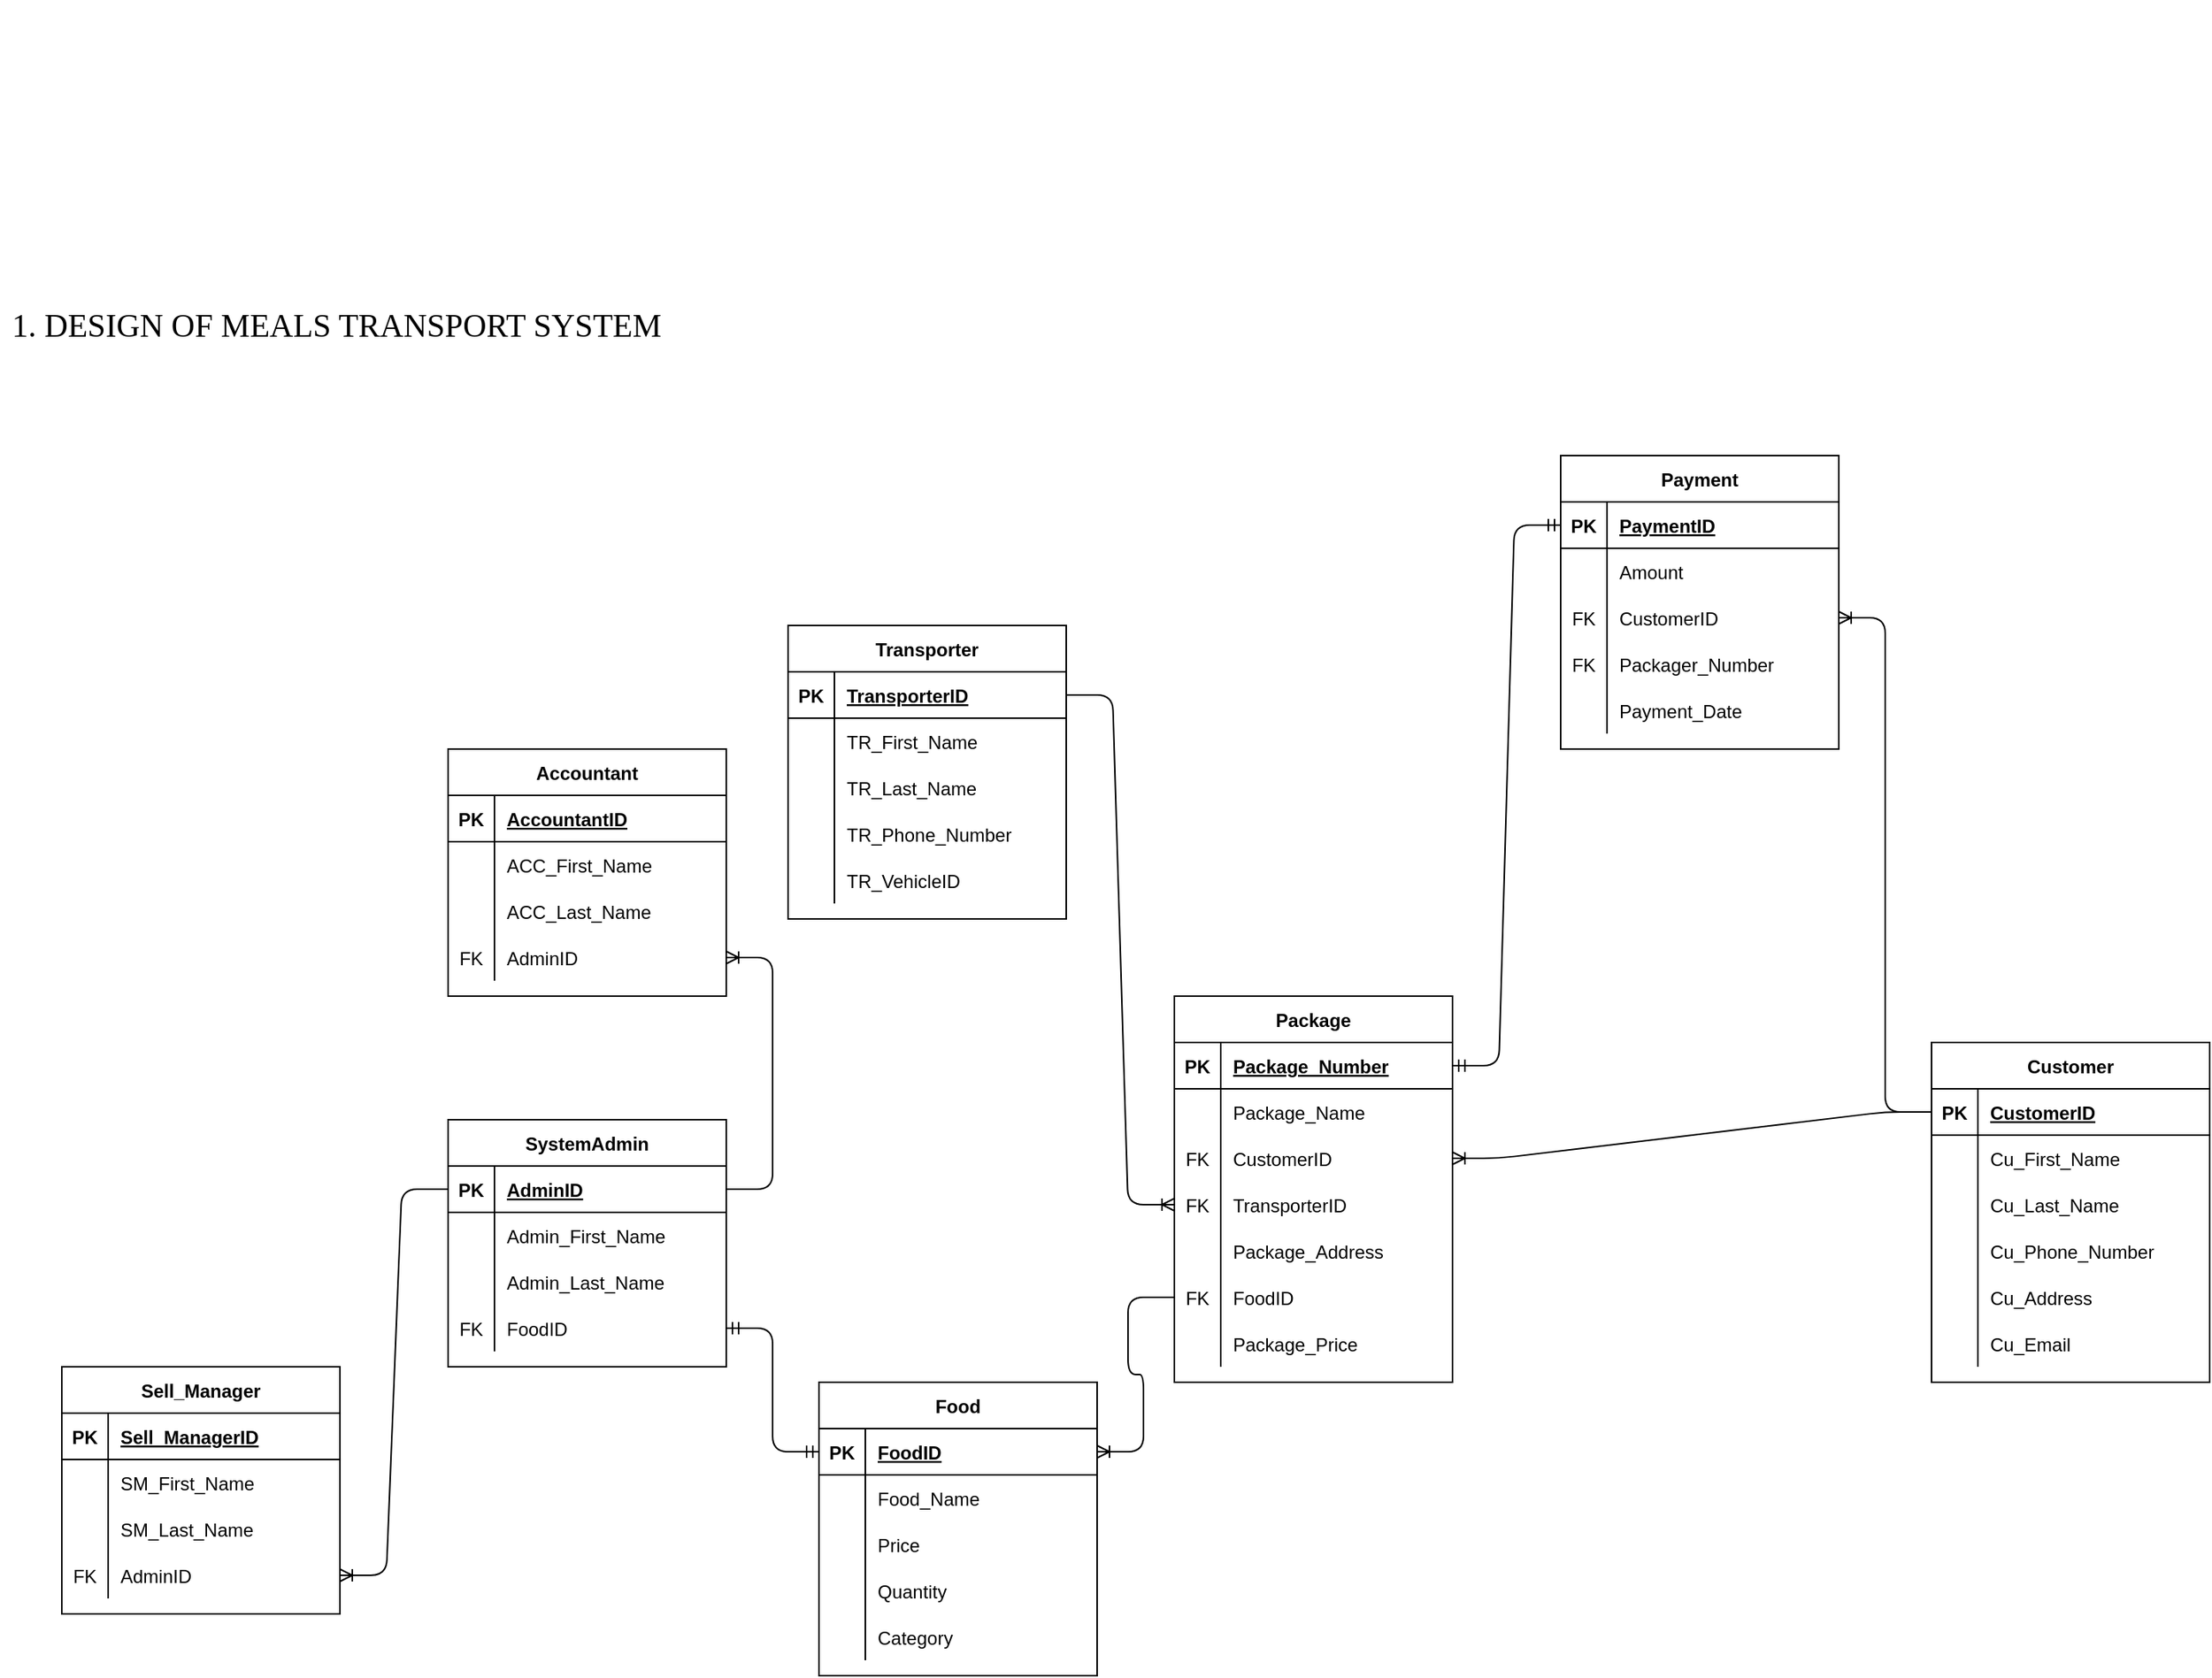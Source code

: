 <mxfile version="14.8.1" type="github">
  <diagram id="MF8VPbq0WAllrCahpKvv" name="Page-1">
    <mxGraphModel dx="4217" dy="3588" grid="1" gridSize="10" guides="1" tooltips="1" connect="1" arrows="1" fold="1" page="1" pageScale="1" pageWidth="827" pageHeight="1169" math="0" shadow="0">
      <root>
        <mxCell id="0" />
        <mxCell id="1" parent="0" />
        <mxCell id="62YoPMJY-bNOZlIKxdS--1" value="Customer" style="shape=table;startSize=30;container=1;collapsible=1;childLayout=tableLayout;fixedRows=1;rowLines=0;fontStyle=1;align=center;resizeLast=1;" parent="1" vertex="1">
          <mxGeometry x="-230" y="-600" width="180" height="220" as="geometry" />
        </mxCell>
        <mxCell id="62YoPMJY-bNOZlIKxdS--2" value="" style="shape=partialRectangle;collapsible=0;dropTarget=0;pointerEvents=0;fillColor=none;top=0;left=0;bottom=1;right=0;points=[[0,0.5],[1,0.5]];portConstraint=eastwest;" parent="62YoPMJY-bNOZlIKxdS--1" vertex="1">
          <mxGeometry y="30" width="180" height="30" as="geometry" />
        </mxCell>
        <mxCell id="62YoPMJY-bNOZlIKxdS--3" value="PK" style="shape=partialRectangle;connectable=0;fillColor=none;top=0;left=0;bottom=0;right=0;fontStyle=1;overflow=hidden;" parent="62YoPMJY-bNOZlIKxdS--2" vertex="1">
          <mxGeometry width="30" height="30" as="geometry" />
        </mxCell>
        <mxCell id="62YoPMJY-bNOZlIKxdS--4" value="CustomerID" style="shape=partialRectangle;connectable=0;fillColor=none;top=0;left=0;bottom=0;right=0;align=left;spacingLeft=6;fontStyle=5;overflow=hidden;" parent="62YoPMJY-bNOZlIKxdS--2" vertex="1">
          <mxGeometry x="30" width="150" height="30" as="geometry" />
        </mxCell>
        <mxCell id="62YoPMJY-bNOZlIKxdS--5" value="" style="shape=partialRectangle;collapsible=0;dropTarget=0;pointerEvents=0;fillColor=none;top=0;left=0;bottom=0;right=0;points=[[0,0.5],[1,0.5]];portConstraint=eastwest;" parent="62YoPMJY-bNOZlIKxdS--1" vertex="1">
          <mxGeometry y="60" width="180" height="30" as="geometry" />
        </mxCell>
        <mxCell id="62YoPMJY-bNOZlIKxdS--6" value="" style="shape=partialRectangle;connectable=0;fillColor=none;top=0;left=0;bottom=0;right=0;editable=1;overflow=hidden;" parent="62YoPMJY-bNOZlIKxdS--5" vertex="1">
          <mxGeometry width="30" height="30" as="geometry" />
        </mxCell>
        <mxCell id="62YoPMJY-bNOZlIKxdS--7" value="Cu_First_Name" style="shape=partialRectangle;connectable=0;fillColor=none;top=0;left=0;bottom=0;right=0;align=left;spacingLeft=6;overflow=hidden;" parent="62YoPMJY-bNOZlIKxdS--5" vertex="1">
          <mxGeometry x="30" width="150" height="30" as="geometry" />
        </mxCell>
        <mxCell id="62YoPMJY-bNOZlIKxdS--8" value="" style="shape=partialRectangle;collapsible=0;dropTarget=0;pointerEvents=0;fillColor=none;top=0;left=0;bottom=0;right=0;points=[[0,0.5],[1,0.5]];portConstraint=eastwest;" parent="62YoPMJY-bNOZlIKxdS--1" vertex="1">
          <mxGeometry y="90" width="180" height="30" as="geometry" />
        </mxCell>
        <mxCell id="62YoPMJY-bNOZlIKxdS--9" value="" style="shape=partialRectangle;connectable=0;fillColor=none;top=0;left=0;bottom=0;right=0;editable=1;overflow=hidden;" parent="62YoPMJY-bNOZlIKxdS--8" vertex="1">
          <mxGeometry width="30" height="30" as="geometry" />
        </mxCell>
        <mxCell id="62YoPMJY-bNOZlIKxdS--10" value="Cu_Last_Name" style="shape=partialRectangle;connectable=0;fillColor=none;top=0;left=0;bottom=0;right=0;align=left;spacingLeft=6;overflow=hidden;" parent="62YoPMJY-bNOZlIKxdS--8" vertex="1">
          <mxGeometry x="30" width="150" height="30" as="geometry" />
        </mxCell>
        <mxCell id="62YoPMJY-bNOZlIKxdS--11" value="" style="shape=partialRectangle;collapsible=0;dropTarget=0;pointerEvents=0;fillColor=none;top=0;left=0;bottom=0;right=0;points=[[0,0.5],[1,0.5]];portConstraint=eastwest;" parent="62YoPMJY-bNOZlIKxdS--1" vertex="1">
          <mxGeometry y="120" width="180" height="30" as="geometry" />
        </mxCell>
        <mxCell id="62YoPMJY-bNOZlIKxdS--12" value="" style="shape=partialRectangle;connectable=0;fillColor=none;top=0;left=0;bottom=0;right=0;editable=1;overflow=hidden;" parent="62YoPMJY-bNOZlIKxdS--11" vertex="1">
          <mxGeometry width="30" height="30" as="geometry" />
        </mxCell>
        <mxCell id="62YoPMJY-bNOZlIKxdS--13" value="Cu_Phone_Number" style="shape=partialRectangle;connectable=0;fillColor=none;top=0;left=0;bottom=0;right=0;align=left;spacingLeft=6;overflow=hidden;" parent="62YoPMJY-bNOZlIKxdS--11" vertex="1">
          <mxGeometry x="30" width="150" height="30" as="geometry" />
        </mxCell>
        <mxCell id="62YoPMJY-bNOZlIKxdS--15" value="" style="shape=partialRectangle;collapsible=0;dropTarget=0;pointerEvents=0;fillColor=none;top=0;left=0;bottom=0;right=0;points=[[0,0.5],[1,0.5]];portConstraint=eastwest;" parent="62YoPMJY-bNOZlIKxdS--1" vertex="1">
          <mxGeometry y="150" width="180" height="30" as="geometry" />
        </mxCell>
        <mxCell id="62YoPMJY-bNOZlIKxdS--16" value="" style="shape=partialRectangle;connectable=0;fillColor=none;top=0;left=0;bottom=0;right=0;editable=1;overflow=hidden;" parent="62YoPMJY-bNOZlIKxdS--15" vertex="1">
          <mxGeometry width="30" height="30" as="geometry" />
        </mxCell>
        <mxCell id="62YoPMJY-bNOZlIKxdS--17" value="Cu_Address" style="shape=partialRectangle;connectable=0;fillColor=none;top=0;left=0;bottom=0;right=0;align=left;spacingLeft=6;overflow=hidden;" parent="62YoPMJY-bNOZlIKxdS--15" vertex="1">
          <mxGeometry x="30" width="150" height="30" as="geometry" />
        </mxCell>
        <mxCell id="62YoPMJY-bNOZlIKxdS--140" value="" style="shape=partialRectangle;collapsible=0;dropTarget=0;pointerEvents=0;fillColor=none;top=0;left=0;bottom=0;right=0;points=[[0,0.5],[1,0.5]];portConstraint=eastwest;" parent="62YoPMJY-bNOZlIKxdS--1" vertex="1">
          <mxGeometry y="180" width="180" height="30" as="geometry" />
        </mxCell>
        <mxCell id="62YoPMJY-bNOZlIKxdS--141" value="" style="shape=partialRectangle;connectable=0;fillColor=none;top=0;left=0;bottom=0;right=0;editable=1;overflow=hidden;" parent="62YoPMJY-bNOZlIKxdS--140" vertex="1">
          <mxGeometry width="30" height="30" as="geometry" />
        </mxCell>
        <mxCell id="62YoPMJY-bNOZlIKxdS--142" value="Cu_Email" style="shape=partialRectangle;connectable=0;fillColor=none;top=0;left=0;bottom=0;right=0;align=left;spacingLeft=6;overflow=hidden;" parent="62YoPMJY-bNOZlIKxdS--140" vertex="1">
          <mxGeometry x="30" width="150" height="30" as="geometry" />
        </mxCell>
        <mxCell id="62YoPMJY-bNOZlIKxdS--18" value="Sell_Manager" style="shape=table;startSize=30;container=1;collapsible=1;childLayout=tableLayout;fixedRows=1;rowLines=0;fontStyle=1;align=center;resizeLast=1;" parent="1" vertex="1">
          <mxGeometry x="-1440" y="-390" width="180" height="160" as="geometry" />
        </mxCell>
        <mxCell id="62YoPMJY-bNOZlIKxdS--19" value="" style="shape=partialRectangle;collapsible=0;dropTarget=0;pointerEvents=0;fillColor=none;top=0;left=0;bottom=1;right=0;points=[[0,0.5],[1,0.5]];portConstraint=eastwest;" parent="62YoPMJY-bNOZlIKxdS--18" vertex="1">
          <mxGeometry y="30" width="180" height="30" as="geometry" />
        </mxCell>
        <mxCell id="62YoPMJY-bNOZlIKxdS--20" value="PK" style="shape=partialRectangle;connectable=0;fillColor=none;top=0;left=0;bottom=0;right=0;fontStyle=1;overflow=hidden;" parent="62YoPMJY-bNOZlIKxdS--19" vertex="1">
          <mxGeometry width="30" height="30" as="geometry" />
        </mxCell>
        <mxCell id="62YoPMJY-bNOZlIKxdS--21" value="Sell_ManagerID" style="shape=partialRectangle;connectable=0;fillColor=none;top=0;left=0;bottom=0;right=0;align=left;spacingLeft=6;fontStyle=5;overflow=hidden;" parent="62YoPMJY-bNOZlIKxdS--19" vertex="1">
          <mxGeometry x="30" width="150" height="30" as="geometry" />
        </mxCell>
        <mxCell id="62YoPMJY-bNOZlIKxdS--22" value="" style="shape=partialRectangle;collapsible=0;dropTarget=0;pointerEvents=0;fillColor=none;top=0;left=0;bottom=0;right=0;points=[[0,0.5],[1,0.5]];portConstraint=eastwest;" parent="62YoPMJY-bNOZlIKxdS--18" vertex="1">
          <mxGeometry y="60" width="180" height="30" as="geometry" />
        </mxCell>
        <mxCell id="62YoPMJY-bNOZlIKxdS--23" value="" style="shape=partialRectangle;connectable=0;fillColor=none;top=0;left=0;bottom=0;right=0;editable=1;overflow=hidden;" parent="62YoPMJY-bNOZlIKxdS--22" vertex="1">
          <mxGeometry width="30" height="30" as="geometry" />
        </mxCell>
        <mxCell id="62YoPMJY-bNOZlIKxdS--24" value="SM_First_Name" style="shape=partialRectangle;connectable=0;fillColor=none;top=0;left=0;bottom=0;right=0;align=left;spacingLeft=6;overflow=hidden;" parent="62YoPMJY-bNOZlIKxdS--22" vertex="1">
          <mxGeometry x="30" width="150" height="30" as="geometry" />
        </mxCell>
        <mxCell id="62YoPMJY-bNOZlIKxdS--25" value="" style="shape=partialRectangle;collapsible=0;dropTarget=0;pointerEvents=0;fillColor=none;top=0;left=0;bottom=0;right=0;points=[[0,0.5],[1,0.5]];portConstraint=eastwest;" parent="62YoPMJY-bNOZlIKxdS--18" vertex="1">
          <mxGeometry y="90" width="180" height="30" as="geometry" />
        </mxCell>
        <mxCell id="62YoPMJY-bNOZlIKxdS--26" value="" style="shape=partialRectangle;connectable=0;fillColor=none;top=0;left=0;bottom=0;right=0;editable=1;overflow=hidden;" parent="62YoPMJY-bNOZlIKxdS--25" vertex="1">
          <mxGeometry width="30" height="30" as="geometry" />
        </mxCell>
        <mxCell id="62YoPMJY-bNOZlIKxdS--27" value="SM_Last_Name" style="shape=partialRectangle;connectable=0;fillColor=none;top=0;left=0;bottom=0;right=0;align=left;spacingLeft=6;overflow=hidden;" parent="62YoPMJY-bNOZlIKxdS--25" vertex="1">
          <mxGeometry x="30" width="150" height="30" as="geometry" />
        </mxCell>
        <mxCell id="62YoPMJY-bNOZlIKxdS--233" value="" style="shape=partialRectangle;collapsible=0;dropTarget=0;pointerEvents=0;fillColor=none;top=0;left=0;bottom=0;right=0;points=[[0,0.5],[1,0.5]];portConstraint=eastwest;" parent="62YoPMJY-bNOZlIKxdS--18" vertex="1">
          <mxGeometry y="120" width="180" height="30" as="geometry" />
        </mxCell>
        <mxCell id="62YoPMJY-bNOZlIKxdS--234" value="FK" style="shape=partialRectangle;connectable=0;fillColor=none;top=0;left=0;bottom=0;right=0;fontStyle=0;overflow=hidden;" parent="62YoPMJY-bNOZlIKxdS--233" vertex="1">
          <mxGeometry width="30" height="30" as="geometry" />
        </mxCell>
        <mxCell id="62YoPMJY-bNOZlIKxdS--235" value="AdminID" style="shape=partialRectangle;connectable=0;fillColor=none;top=0;left=0;bottom=0;right=0;align=left;spacingLeft=6;fontStyle=0;overflow=hidden;" parent="62YoPMJY-bNOZlIKxdS--233" vertex="1">
          <mxGeometry x="30" width="150" height="30" as="geometry" />
        </mxCell>
        <mxCell id="62YoPMJY-bNOZlIKxdS--31" value="Transporter" style="shape=table;startSize=30;container=1;collapsible=1;childLayout=tableLayout;fixedRows=1;rowLines=0;fontStyle=1;align=center;resizeLast=1;" parent="1" vertex="1">
          <mxGeometry x="-970" y="-870" width="180" height="190" as="geometry" />
        </mxCell>
        <mxCell id="62YoPMJY-bNOZlIKxdS--32" value="" style="shape=partialRectangle;collapsible=0;dropTarget=0;pointerEvents=0;fillColor=none;top=0;left=0;bottom=1;right=0;points=[[0,0.5],[1,0.5]];portConstraint=eastwest;" parent="62YoPMJY-bNOZlIKxdS--31" vertex="1">
          <mxGeometry y="30" width="180" height="30" as="geometry" />
        </mxCell>
        <mxCell id="62YoPMJY-bNOZlIKxdS--33" value="PK" style="shape=partialRectangle;connectable=0;fillColor=none;top=0;left=0;bottom=0;right=0;fontStyle=1;overflow=hidden;" parent="62YoPMJY-bNOZlIKxdS--32" vertex="1">
          <mxGeometry width="30" height="30" as="geometry" />
        </mxCell>
        <mxCell id="62YoPMJY-bNOZlIKxdS--34" value="TransporterID" style="shape=partialRectangle;connectable=0;fillColor=none;top=0;left=0;bottom=0;right=0;align=left;spacingLeft=6;fontStyle=5;overflow=hidden;" parent="62YoPMJY-bNOZlIKxdS--32" vertex="1">
          <mxGeometry x="30" width="150" height="30" as="geometry" />
        </mxCell>
        <mxCell id="62YoPMJY-bNOZlIKxdS--35" value="" style="shape=partialRectangle;collapsible=0;dropTarget=0;pointerEvents=0;fillColor=none;top=0;left=0;bottom=0;right=0;points=[[0,0.5],[1,0.5]];portConstraint=eastwest;" parent="62YoPMJY-bNOZlIKxdS--31" vertex="1">
          <mxGeometry y="60" width="180" height="30" as="geometry" />
        </mxCell>
        <mxCell id="62YoPMJY-bNOZlIKxdS--36" value="" style="shape=partialRectangle;connectable=0;fillColor=none;top=0;left=0;bottom=0;right=0;editable=1;overflow=hidden;" parent="62YoPMJY-bNOZlIKxdS--35" vertex="1">
          <mxGeometry width="30" height="30" as="geometry" />
        </mxCell>
        <mxCell id="62YoPMJY-bNOZlIKxdS--37" value="TR_First_Name" style="shape=partialRectangle;connectable=0;fillColor=none;top=0;left=0;bottom=0;right=0;align=left;spacingLeft=6;overflow=hidden;" parent="62YoPMJY-bNOZlIKxdS--35" vertex="1">
          <mxGeometry x="30" width="150" height="30" as="geometry" />
        </mxCell>
        <mxCell id="62YoPMJY-bNOZlIKxdS--38" value="" style="shape=partialRectangle;collapsible=0;dropTarget=0;pointerEvents=0;fillColor=none;top=0;left=0;bottom=0;right=0;points=[[0,0.5],[1,0.5]];portConstraint=eastwest;" parent="62YoPMJY-bNOZlIKxdS--31" vertex="1">
          <mxGeometry y="90" width="180" height="30" as="geometry" />
        </mxCell>
        <mxCell id="62YoPMJY-bNOZlIKxdS--39" value="" style="shape=partialRectangle;connectable=0;fillColor=none;top=0;left=0;bottom=0;right=0;editable=1;overflow=hidden;" parent="62YoPMJY-bNOZlIKxdS--38" vertex="1">
          <mxGeometry width="30" height="30" as="geometry" />
        </mxCell>
        <mxCell id="62YoPMJY-bNOZlIKxdS--40" value="TR_Last_Name" style="shape=partialRectangle;connectable=0;fillColor=none;top=0;left=0;bottom=0;right=0;align=left;spacingLeft=6;overflow=hidden;" parent="62YoPMJY-bNOZlIKxdS--38" vertex="1">
          <mxGeometry x="30" width="150" height="30" as="geometry" />
        </mxCell>
        <mxCell id="62YoPMJY-bNOZlIKxdS--41" value="" style="shape=partialRectangle;collapsible=0;dropTarget=0;pointerEvents=0;fillColor=none;top=0;left=0;bottom=0;right=0;points=[[0,0.5],[1,0.5]];portConstraint=eastwest;" parent="62YoPMJY-bNOZlIKxdS--31" vertex="1">
          <mxGeometry y="120" width="180" height="30" as="geometry" />
        </mxCell>
        <mxCell id="62YoPMJY-bNOZlIKxdS--42" value="" style="shape=partialRectangle;connectable=0;fillColor=none;top=0;left=0;bottom=0;right=0;editable=1;overflow=hidden;" parent="62YoPMJY-bNOZlIKxdS--41" vertex="1">
          <mxGeometry width="30" height="30" as="geometry" />
        </mxCell>
        <mxCell id="62YoPMJY-bNOZlIKxdS--43" value="TR_Phone_Number" style="shape=partialRectangle;connectable=0;fillColor=none;top=0;left=0;bottom=0;right=0;align=left;spacingLeft=6;overflow=hidden;" parent="62YoPMJY-bNOZlIKxdS--41" vertex="1">
          <mxGeometry x="30" width="150" height="30" as="geometry" />
        </mxCell>
        <mxCell id="62YoPMJY-bNOZlIKxdS--45" value="" style="shape=partialRectangle;collapsible=0;dropTarget=0;pointerEvents=0;fillColor=none;top=0;left=0;bottom=0;right=0;points=[[0,0.5],[1,0.5]];portConstraint=eastwest;" parent="62YoPMJY-bNOZlIKxdS--31" vertex="1">
          <mxGeometry y="150" width="180" height="30" as="geometry" />
        </mxCell>
        <mxCell id="62YoPMJY-bNOZlIKxdS--46" value="" style="shape=partialRectangle;connectable=0;fillColor=none;top=0;left=0;bottom=0;right=0;editable=1;overflow=hidden;" parent="62YoPMJY-bNOZlIKxdS--45" vertex="1">
          <mxGeometry width="30" height="30" as="geometry" />
        </mxCell>
        <mxCell id="62YoPMJY-bNOZlIKxdS--47" value="TR_VehicleID" style="shape=partialRectangle;connectable=0;fillColor=none;top=0;left=0;bottom=0;right=0;align=left;spacingLeft=6;overflow=hidden;" parent="62YoPMJY-bNOZlIKxdS--45" vertex="1">
          <mxGeometry x="30" width="150" height="30" as="geometry" />
        </mxCell>
        <mxCell id="62YoPMJY-bNOZlIKxdS--48" value="SystemAdmin" style="shape=table;startSize=30;container=1;collapsible=1;childLayout=tableLayout;fixedRows=1;rowLines=0;fontStyle=1;align=center;resizeLast=1;" parent="1" vertex="1">
          <mxGeometry x="-1190" y="-550" width="180" height="160" as="geometry" />
        </mxCell>
        <mxCell id="62YoPMJY-bNOZlIKxdS--49" value="" style="shape=partialRectangle;collapsible=0;dropTarget=0;pointerEvents=0;fillColor=none;top=0;left=0;bottom=1;right=0;points=[[0,0.5],[1,0.5]];portConstraint=eastwest;" parent="62YoPMJY-bNOZlIKxdS--48" vertex="1">
          <mxGeometry y="30" width="180" height="30" as="geometry" />
        </mxCell>
        <mxCell id="62YoPMJY-bNOZlIKxdS--50" value="PK" style="shape=partialRectangle;connectable=0;fillColor=none;top=0;left=0;bottom=0;right=0;fontStyle=1;overflow=hidden;" parent="62YoPMJY-bNOZlIKxdS--49" vertex="1">
          <mxGeometry width="30" height="30" as="geometry" />
        </mxCell>
        <mxCell id="62YoPMJY-bNOZlIKxdS--51" value="AdminID" style="shape=partialRectangle;connectable=0;fillColor=none;top=0;left=0;bottom=0;right=0;align=left;spacingLeft=6;fontStyle=5;overflow=hidden;" parent="62YoPMJY-bNOZlIKxdS--49" vertex="1">
          <mxGeometry x="30" width="150" height="30" as="geometry" />
        </mxCell>
        <mxCell id="62YoPMJY-bNOZlIKxdS--52" value="" style="shape=partialRectangle;collapsible=0;dropTarget=0;pointerEvents=0;fillColor=none;top=0;left=0;bottom=0;right=0;points=[[0,0.5],[1,0.5]];portConstraint=eastwest;" parent="62YoPMJY-bNOZlIKxdS--48" vertex="1">
          <mxGeometry y="60" width="180" height="30" as="geometry" />
        </mxCell>
        <mxCell id="62YoPMJY-bNOZlIKxdS--53" value="" style="shape=partialRectangle;connectable=0;fillColor=none;top=0;left=0;bottom=0;right=0;editable=1;overflow=hidden;" parent="62YoPMJY-bNOZlIKxdS--52" vertex="1">
          <mxGeometry width="30" height="30" as="geometry" />
        </mxCell>
        <mxCell id="62YoPMJY-bNOZlIKxdS--54" value="Admin_First_Name" style="shape=partialRectangle;connectable=0;fillColor=none;top=0;left=0;bottom=0;right=0;align=left;spacingLeft=6;overflow=hidden;" parent="62YoPMJY-bNOZlIKxdS--52" vertex="1">
          <mxGeometry x="30" width="150" height="30" as="geometry" />
        </mxCell>
        <mxCell id="62YoPMJY-bNOZlIKxdS--55" value="" style="shape=partialRectangle;collapsible=0;dropTarget=0;pointerEvents=0;fillColor=none;top=0;left=0;bottom=0;right=0;points=[[0,0.5],[1,0.5]];portConstraint=eastwest;" parent="62YoPMJY-bNOZlIKxdS--48" vertex="1">
          <mxGeometry y="90" width="180" height="30" as="geometry" />
        </mxCell>
        <mxCell id="62YoPMJY-bNOZlIKxdS--56" value="" style="shape=partialRectangle;connectable=0;fillColor=none;top=0;left=0;bottom=0;right=0;editable=1;overflow=hidden;" parent="62YoPMJY-bNOZlIKxdS--55" vertex="1">
          <mxGeometry width="30" height="30" as="geometry" />
        </mxCell>
        <mxCell id="62YoPMJY-bNOZlIKxdS--57" value="Admin_Last_Name" style="shape=partialRectangle;connectable=0;fillColor=none;top=0;left=0;bottom=0;right=0;align=left;spacingLeft=6;overflow=hidden;" parent="62YoPMJY-bNOZlIKxdS--55" vertex="1">
          <mxGeometry x="30" width="150" height="30" as="geometry" />
        </mxCell>
        <mxCell id="62YoPMJY-bNOZlIKxdS--220" value="" style="shape=partialRectangle;collapsible=0;dropTarget=0;pointerEvents=0;fillColor=none;top=0;left=0;bottom=0;right=0;points=[[0,0.5],[1,0.5]];portConstraint=eastwest;" parent="62YoPMJY-bNOZlIKxdS--48" vertex="1">
          <mxGeometry y="120" width="180" height="30" as="geometry" />
        </mxCell>
        <mxCell id="62YoPMJY-bNOZlIKxdS--221" value="FK" style="shape=partialRectangle;connectable=0;fillColor=none;top=0;left=0;bottom=0;right=0;fontStyle=0;overflow=hidden;" parent="62YoPMJY-bNOZlIKxdS--220" vertex="1">
          <mxGeometry width="30" height="30" as="geometry" />
        </mxCell>
        <mxCell id="62YoPMJY-bNOZlIKxdS--222" value="FoodID" style="shape=partialRectangle;connectable=0;fillColor=none;top=0;left=0;bottom=0;right=0;align=left;spacingLeft=6;fontStyle=0;overflow=hidden;" parent="62YoPMJY-bNOZlIKxdS--220" vertex="1">
          <mxGeometry x="30" width="150" height="30" as="geometry" />
        </mxCell>
        <mxCell id="62YoPMJY-bNOZlIKxdS--61" value="Accountant" style="shape=table;startSize=30;container=1;collapsible=1;childLayout=tableLayout;fixedRows=1;rowLines=0;fontStyle=1;align=center;resizeLast=1;" parent="1" vertex="1">
          <mxGeometry x="-1190" y="-790" width="180" height="160" as="geometry" />
        </mxCell>
        <mxCell id="62YoPMJY-bNOZlIKxdS--62" value="" style="shape=partialRectangle;collapsible=0;dropTarget=0;pointerEvents=0;fillColor=none;top=0;left=0;bottom=1;right=0;points=[[0,0.5],[1,0.5]];portConstraint=eastwest;" parent="62YoPMJY-bNOZlIKxdS--61" vertex="1">
          <mxGeometry y="30" width="180" height="30" as="geometry" />
        </mxCell>
        <mxCell id="62YoPMJY-bNOZlIKxdS--63" value="PK" style="shape=partialRectangle;connectable=0;fillColor=none;top=0;left=0;bottom=0;right=0;fontStyle=1;overflow=hidden;" parent="62YoPMJY-bNOZlIKxdS--62" vertex="1">
          <mxGeometry width="30" height="30" as="geometry" />
        </mxCell>
        <mxCell id="62YoPMJY-bNOZlIKxdS--64" value="AccountantID" style="shape=partialRectangle;connectable=0;fillColor=none;top=0;left=0;bottom=0;right=0;align=left;spacingLeft=6;fontStyle=5;overflow=hidden;" parent="62YoPMJY-bNOZlIKxdS--62" vertex="1">
          <mxGeometry x="30" width="150" height="30" as="geometry" />
        </mxCell>
        <mxCell id="62YoPMJY-bNOZlIKxdS--65" value="" style="shape=partialRectangle;collapsible=0;dropTarget=0;pointerEvents=0;fillColor=none;top=0;left=0;bottom=0;right=0;points=[[0,0.5],[1,0.5]];portConstraint=eastwest;" parent="62YoPMJY-bNOZlIKxdS--61" vertex="1">
          <mxGeometry y="60" width="180" height="30" as="geometry" />
        </mxCell>
        <mxCell id="62YoPMJY-bNOZlIKxdS--66" value="" style="shape=partialRectangle;connectable=0;fillColor=none;top=0;left=0;bottom=0;right=0;editable=1;overflow=hidden;" parent="62YoPMJY-bNOZlIKxdS--65" vertex="1">
          <mxGeometry width="30" height="30" as="geometry" />
        </mxCell>
        <mxCell id="62YoPMJY-bNOZlIKxdS--67" value="ACC_First_Name" style="shape=partialRectangle;connectable=0;fillColor=none;top=0;left=0;bottom=0;right=0;align=left;spacingLeft=6;overflow=hidden;" parent="62YoPMJY-bNOZlIKxdS--65" vertex="1">
          <mxGeometry x="30" width="150" height="30" as="geometry" />
        </mxCell>
        <mxCell id="62YoPMJY-bNOZlIKxdS--68" value="" style="shape=partialRectangle;collapsible=0;dropTarget=0;pointerEvents=0;fillColor=none;top=0;left=0;bottom=0;right=0;points=[[0,0.5],[1,0.5]];portConstraint=eastwest;" parent="62YoPMJY-bNOZlIKxdS--61" vertex="1">
          <mxGeometry y="90" width="180" height="30" as="geometry" />
        </mxCell>
        <mxCell id="62YoPMJY-bNOZlIKxdS--69" value="" style="shape=partialRectangle;connectable=0;fillColor=none;top=0;left=0;bottom=0;right=0;editable=1;overflow=hidden;" parent="62YoPMJY-bNOZlIKxdS--68" vertex="1">
          <mxGeometry width="30" height="30" as="geometry" />
        </mxCell>
        <mxCell id="62YoPMJY-bNOZlIKxdS--70" value="ACC_Last_Name" style="shape=partialRectangle;connectable=0;fillColor=none;top=0;left=0;bottom=0;right=0;align=left;spacingLeft=6;overflow=hidden;" parent="62YoPMJY-bNOZlIKxdS--68" vertex="1">
          <mxGeometry x="30" width="150" height="30" as="geometry" />
        </mxCell>
        <mxCell id="62YoPMJY-bNOZlIKxdS--229" value="" style="shape=partialRectangle;collapsible=0;dropTarget=0;pointerEvents=0;fillColor=none;top=0;left=0;bottom=0;right=0;points=[[0,0.5],[1,0.5]];portConstraint=eastwest;" parent="62YoPMJY-bNOZlIKxdS--61" vertex="1">
          <mxGeometry y="120" width="180" height="30" as="geometry" />
        </mxCell>
        <mxCell id="62YoPMJY-bNOZlIKxdS--230" value="FK" style="shape=partialRectangle;connectable=0;fillColor=none;top=0;left=0;bottom=0;right=0;fontStyle=0;overflow=hidden;" parent="62YoPMJY-bNOZlIKxdS--229" vertex="1">
          <mxGeometry width="30" height="30" as="geometry" />
        </mxCell>
        <mxCell id="62YoPMJY-bNOZlIKxdS--231" value="AdminID" style="shape=partialRectangle;connectable=0;fillColor=none;top=0;left=0;bottom=0;right=0;align=left;spacingLeft=6;fontStyle=0;overflow=hidden;" parent="62YoPMJY-bNOZlIKxdS--229" vertex="1">
          <mxGeometry x="30" width="150" height="30" as="geometry" />
        </mxCell>
        <mxCell id="62YoPMJY-bNOZlIKxdS--108" value="Package" style="shape=table;startSize=30;container=1;collapsible=1;childLayout=tableLayout;fixedRows=1;rowLines=0;fontStyle=1;align=center;resizeLast=1;" parent="1" vertex="1">
          <mxGeometry x="-720" y="-630" width="180" height="250" as="geometry" />
        </mxCell>
        <mxCell id="62YoPMJY-bNOZlIKxdS--109" value="" style="shape=partialRectangle;collapsible=0;dropTarget=0;pointerEvents=0;fillColor=none;top=0;left=0;bottom=1;right=0;points=[[0,0.5],[1,0.5]];portConstraint=eastwest;" parent="62YoPMJY-bNOZlIKxdS--108" vertex="1">
          <mxGeometry y="30" width="180" height="30" as="geometry" />
        </mxCell>
        <mxCell id="62YoPMJY-bNOZlIKxdS--110" value="PK" style="shape=partialRectangle;connectable=0;fillColor=none;top=0;left=0;bottom=0;right=0;fontStyle=1;overflow=hidden;" parent="62YoPMJY-bNOZlIKxdS--109" vertex="1">
          <mxGeometry width="30" height="30" as="geometry" />
        </mxCell>
        <mxCell id="62YoPMJY-bNOZlIKxdS--111" value="Package_Number" style="shape=partialRectangle;connectable=0;fillColor=none;top=0;left=0;bottom=0;right=0;align=left;spacingLeft=6;fontStyle=5;overflow=hidden;" parent="62YoPMJY-bNOZlIKxdS--109" vertex="1">
          <mxGeometry x="30" width="150" height="30" as="geometry" />
        </mxCell>
        <mxCell id="62YoPMJY-bNOZlIKxdS--112" value="" style="shape=partialRectangle;collapsible=0;dropTarget=0;pointerEvents=0;fillColor=none;top=0;left=0;bottom=0;right=0;points=[[0,0.5],[1,0.5]];portConstraint=eastwest;" parent="62YoPMJY-bNOZlIKxdS--108" vertex="1">
          <mxGeometry y="60" width="180" height="30" as="geometry" />
        </mxCell>
        <mxCell id="62YoPMJY-bNOZlIKxdS--113" value="" style="shape=partialRectangle;connectable=0;fillColor=none;top=0;left=0;bottom=0;right=0;editable=1;overflow=hidden;" parent="62YoPMJY-bNOZlIKxdS--112" vertex="1">
          <mxGeometry width="30" height="30" as="geometry" />
        </mxCell>
        <mxCell id="62YoPMJY-bNOZlIKxdS--114" value="Package_Name" style="shape=partialRectangle;connectable=0;fillColor=none;top=0;left=0;bottom=0;right=0;align=left;spacingLeft=6;overflow=hidden;" parent="62YoPMJY-bNOZlIKxdS--112" vertex="1">
          <mxGeometry x="30" width="150" height="30" as="geometry" />
        </mxCell>
        <mxCell id="62YoPMJY-bNOZlIKxdS--122" value="" style="shape=partialRectangle;collapsible=0;dropTarget=0;pointerEvents=0;fillColor=none;top=0;left=0;bottom=0;right=0;points=[[0,0.5],[1,0.5]];portConstraint=eastwest;" parent="62YoPMJY-bNOZlIKxdS--108" vertex="1">
          <mxGeometry y="90" width="180" height="30" as="geometry" />
        </mxCell>
        <mxCell id="62YoPMJY-bNOZlIKxdS--123" value="FK" style="shape=partialRectangle;connectable=0;fillColor=none;top=0;left=0;bottom=0;right=0;fontStyle=0;overflow=hidden;" parent="62YoPMJY-bNOZlIKxdS--122" vertex="1">
          <mxGeometry width="30" height="30" as="geometry" />
        </mxCell>
        <mxCell id="62YoPMJY-bNOZlIKxdS--124" value="CustomerID" style="shape=partialRectangle;connectable=0;fillColor=none;top=0;left=0;bottom=0;right=0;align=left;spacingLeft=6;fontStyle=0;overflow=hidden;" parent="62YoPMJY-bNOZlIKxdS--122" vertex="1">
          <mxGeometry x="30" width="150" height="30" as="geometry" />
        </mxCell>
        <mxCell id="62YoPMJY-bNOZlIKxdS--126" value="" style="shape=partialRectangle;collapsible=0;dropTarget=0;pointerEvents=0;fillColor=none;top=0;left=0;bottom=0;right=0;points=[[0,0.5],[1,0.5]];portConstraint=eastwest;" parent="62YoPMJY-bNOZlIKxdS--108" vertex="1">
          <mxGeometry y="120" width="180" height="30" as="geometry" />
        </mxCell>
        <mxCell id="62YoPMJY-bNOZlIKxdS--127" value="FK" style="shape=partialRectangle;connectable=0;fillColor=none;top=0;left=0;bottom=0;right=0;fontStyle=0;overflow=hidden;" parent="62YoPMJY-bNOZlIKxdS--126" vertex="1">
          <mxGeometry width="30" height="30" as="geometry" />
        </mxCell>
        <mxCell id="62YoPMJY-bNOZlIKxdS--128" value="TransporterID" style="shape=partialRectangle;connectable=0;fillColor=none;top=0;left=0;bottom=0;right=0;align=left;spacingLeft=6;fontStyle=0;overflow=hidden;" parent="62YoPMJY-bNOZlIKxdS--126" vertex="1">
          <mxGeometry x="30" width="150" height="30" as="geometry" />
        </mxCell>
        <mxCell id="62YoPMJY-bNOZlIKxdS--115" value="" style="shape=partialRectangle;collapsible=0;dropTarget=0;pointerEvents=0;fillColor=none;top=0;left=0;bottom=0;right=0;points=[[0,0.5],[1,0.5]];portConstraint=eastwest;" parent="62YoPMJY-bNOZlIKxdS--108" vertex="1">
          <mxGeometry y="150" width="180" height="30" as="geometry" />
        </mxCell>
        <mxCell id="62YoPMJY-bNOZlIKxdS--116" value="" style="shape=partialRectangle;connectable=0;fillColor=none;top=0;left=0;bottom=0;right=0;editable=1;overflow=hidden;" parent="62YoPMJY-bNOZlIKxdS--115" vertex="1">
          <mxGeometry width="30" height="30" as="geometry" />
        </mxCell>
        <mxCell id="62YoPMJY-bNOZlIKxdS--117" value="Package_Address" style="shape=partialRectangle;connectable=0;fillColor=none;top=0;left=0;bottom=0;right=0;align=left;spacingLeft=6;overflow=hidden;" parent="62YoPMJY-bNOZlIKxdS--115" vertex="1">
          <mxGeometry x="30" width="150" height="30" as="geometry" />
        </mxCell>
        <mxCell id="62YoPMJY-bNOZlIKxdS--205" value="" style="shape=partialRectangle;collapsible=0;dropTarget=0;pointerEvents=0;fillColor=none;top=0;left=0;bottom=0;right=0;points=[[0,0.5],[1,0.5]];portConstraint=eastwest;" parent="62YoPMJY-bNOZlIKxdS--108" vertex="1">
          <mxGeometry y="180" width="180" height="30" as="geometry" />
        </mxCell>
        <mxCell id="62YoPMJY-bNOZlIKxdS--206" value="FK" style="shape=partialRectangle;connectable=0;fillColor=none;top=0;left=0;bottom=0;right=0;fontStyle=0;overflow=hidden;" parent="62YoPMJY-bNOZlIKxdS--205" vertex="1">
          <mxGeometry width="30" height="30" as="geometry" />
        </mxCell>
        <mxCell id="62YoPMJY-bNOZlIKxdS--207" value="FoodID" style="shape=partialRectangle;connectable=0;fillColor=none;top=0;left=0;bottom=0;right=0;align=left;spacingLeft=6;fontStyle=0;overflow=hidden;" parent="62YoPMJY-bNOZlIKxdS--205" vertex="1">
          <mxGeometry x="30" width="150" height="30" as="geometry" />
        </mxCell>
        <mxCell id="62YoPMJY-bNOZlIKxdS--214" value="" style="shape=partialRectangle;collapsible=0;dropTarget=0;pointerEvents=0;fillColor=none;top=0;left=0;bottom=0;right=0;points=[[0,0.5],[1,0.5]];portConstraint=eastwest;" parent="62YoPMJY-bNOZlIKxdS--108" vertex="1">
          <mxGeometry y="210" width="180" height="30" as="geometry" />
        </mxCell>
        <mxCell id="62YoPMJY-bNOZlIKxdS--215" value="" style="shape=partialRectangle;connectable=0;fillColor=none;top=0;left=0;bottom=0;right=0;editable=1;overflow=hidden;" parent="62YoPMJY-bNOZlIKxdS--214" vertex="1">
          <mxGeometry width="30" height="30" as="geometry" />
        </mxCell>
        <mxCell id="62YoPMJY-bNOZlIKxdS--216" value="Package_Price" style="shape=partialRectangle;connectable=0;fillColor=none;top=0;left=0;bottom=0;right=0;align=left;spacingLeft=6;overflow=hidden;" parent="62YoPMJY-bNOZlIKxdS--214" vertex="1">
          <mxGeometry x="30" width="150" height="30" as="geometry" />
        </mxCell>
        <mxCell id="62YoPMJY-bNOZlIKxdS--129" value="" style="edgeStyle=entityRelationEdgeStyle;fontSize=12;html=1;endArrow=ERoneToMany;exitX=1;exitY=0.5;exitDx=0;exitDy=0;entryX=0;entryY=0.5;entryDx=0;entryDy=0;" parent="1" source="62YoPMJY-bNOZlIKxdS--32" target="62YoPMJY-bNOZlIKxdS--126" edge="1">
          <mxGeometry width="100" height="100" relative="1" as="geometry">
            <mxPoint x="-310" y="440" as="sourcePoint" />
            <mxPoint x="-210" y="340" as="targetPoint" />
          </mxGeometry>
        </mxCell>
        <mxCell id="62YoPMJY-bNOZlIKxdS--143" value="Payment" style="shape=table;startSize=30;container=1;collapsible=1;childLayout=tableLayout;fixedRows=1;rowLines=0;fontStyle=1;align=center;resizeLast=1;" parent="1" vertex="1">
          <mxGeometry x="-470" y="-980" width="180" height="190" as="geometry" />
        </mxCell>
        <mxCell id="62YoPMJY-bNOZlIKxdS--144" value="" style="shape=partialRectangle;collapsible=0;dropTarget=0;pointerEvents=0;fillColor=none;top=0;left=0;bottom=1;right=0;points=[[0,0.5],[1,0.5]];portConstraint=eastwest;" parent="62YoPMJY-bNOZlIKxdS--143" vertex="1">
          <mxGeometry y="30" width="180" height="30" as="geometry" />
        </mxCell>
        <mxCell id="62YoPMJY-bNOZlIKxdS--145" value="PK" style="shape=partialRectangle;connectable=0;fillColor=none;top=0;left=0;bottom=0;right=0;fontStyle=1;overflow=hidden;" parent="62YoPMJY-bNOZlIKxdS--144" vertex="1">
          <mxGeometry width="30" height="30" as="geometry" />
        </mxCell>
        <mxCell id="62YoPMJY-bNOZlIKxdS--146" value="PaymentID" style="shape=partialRectangle;connectable=0;fillColor=none;top=0;left=0;bottom=0;right=0;align=left;spacingLeft=6;fontStyle=5;overflow=hidden;" parent="62YoPMJY-bNOZlIKxdS--144" vertex="1">
          <mxGeometry x="30" width="150" height="30" as="geometry" />
        </mxCell>
        <mxCell id="62YoPMJY-bNOZlIKxdS--147" value="" style="shape=partialRectangle;collapsible=0;dropTarget=0;pointerEvents=0;fillColor=none;top=0;left=0;bottom=0;right=0;points=[[0,0.5],[1,0.5]];portConstraint=eastwest;" parent="62YoPMJY-bNOZlIKxdS--143" vertex="1">
          <mxGeometry y="60" width="180" height="30" as="geometry" />
        </mxCell>
        <mxCell id="62YoPMJY-bNOZlIKxdS--148" value="" style="shape=partialRectangle;connectable=0;fillColor=none;top=0;left=0;bottom=0;right=0;editable=1;overflow=hidden;" parent="62YoPMJY-bNOZlIKxdS--147" vertex="1">
          <mxGeometry width="30" height="30" as="geometry" />
        </mxCell>
        <mxCell id="62YoPMJY-bNOZlIKxdS--149" value="Amount" style="shape=partialRectangle;connectable=0;fillColor=none;top=0;left=0;bottom=0;right=0;align=left;spacingLeft=6;overflow=hidden;" parent="62YoPMJY-bNOZlIKxdS--147" vertex="1">
          <mxGeometry x="30" width="150" height="30" as="geometry" />
        </mxCell>
        <mxCell id="62YoPMJY-bNOZlIKxdS--161" value="" style="shape=partialRectangle;collapsible=0;dropTarget=0;pointerEvents=0;fillColor=none;top=0;left=0;bottom=0;right=0;points=[[0,0.5],[1,0.5]];portConstraint=eastwest;" parent="62YoPMJY-bNOZlIKxdS--143" vertex="1">
          <mxGeometry y="90" width="180" height="30" as="geometry" />
        </mxCell>
        <mxCell id="62YoPMJY-bNOZlIKxdS--162" value="FK" style="shape=partialRectangle;connectable=0;fillColor=none;top=0;left=0;bottom=0;right=0;fontStyle=0;overflow=hidden;" parent="62YoPMJY-bNOZlIKxdS--161" vertex="1">
          <mxGeometry width="30" height="30" as="geometry" />
        </mxCell>
        <mxCell id="62YoPMJY-bNOZlIKxdS--163" value="CustomerID" style="shape=partialRectangle;connectable=0;fillColor=none;top=0;left=0;bottom=0;right=0;align=left;spacingLeft=6;fontStyle=0;overflow=hidden;" parent="62YoPMJY-bNOZlIKxdS--161" vertex="1">
          <mxGeometry x="30" width="150" height="30" as="geometry" />
        </mxCell>
        <mxCell id="62YoPMJY-bNOZlIKxdS--165" value="" style="shape=partialRectangle;collapsible=0;dropTarget=0;pointerEvents=0;fillColor=none;top=0;left=0;bottom=0;right=0;points=[[0,0.5],[1,0.5]];portConstraint=eastwest;" parent="62YoPMJY-bNOZlIKxdS--143" vertex="1">
          <mxGeometry y="120" width="180" height="30" as="geometry" />
        </mxCell>
        <mxCell id="62YoPMJY-bNOZlIKxdS--166" value="FK" style="shape=partialRectangle;connectable=0;fillColor=none;top=0;left=0;bottom=0;right=0;fontStyle=0;overflow=hidden;" parent="62YoPMJY-bNOZlIKxdS--165" vertex="1">
          <mxGeometry width="30" height="30" as="geometry" />
        </mxCell>
        <mxCell id="62YoPMJY-bNOZlIKxdS--167" value="Packager_Number" style="shape=partialRectangle;connectable=0;fillColor=none;top=0;left=0;bottom=0;right=0;align=left;spacingLeft=6;fontStyle=0;overflow=hidden;" parent="62YoPMJY-bNOZlIKxdS--165" vertex="1">
          <mxGeometry x="30" width="150" height="30" as="geometry" />
        </mxCell>
        <mxCell id="62YoPMJY-bNOZlIKxdS--197" value="" style="shape=partialRectangle;collapsible=0;dropTarget=0;pointerEvents=0;fillColor=none;top=0;left=0;bottom=0;right=0;points=[[0,0.5],[1,0.5]];portConstraint=eastwest;" parent="62YoPMJY-bNOZlIKxdS--143" vertex="1">
          <mxGeometry y="150" width="180" height="30" as="geometry" />
        </mxCell>
        <mxCell id="62YoPMJY-bNOZlIKxdS--198" value="" style="shape=partialRectangle;connectable=0;fillColor=none;top=0;left=0;bottom=0;right=0;editable=1;overflow=hidden;" parent="62YoPMJY-bNOZlIKxdS--197" vertex="1">
          <mxGeometry width="30" height="30" as="geometry" />
        </mxCell>
        <mxCell id="62YoPMJY-bNOZlIKxdS--199" value="Payment_Date" style="shape=partialRectangle;connectable=0;fillColor=none;top=0;left=0;bottom=0;right=0;align=left;spacingLeft=6;overflow=hidden;" parent="62YoPMJY-bNOZlIKxdS--197" vertex="1">
          <mxGeometry x="30" width="150" height="30" as="geometry" />
        </mxCell>
        <mxCell id="62YoPMJY-bNOZlIKxdS--168" value="" style="edgeStyle=entityRelationEdgeStyle;fontSize=12;html=1;endArrow=ERoneToMany;exitX=0;exitY=0.5;exitDx=0;exitDy=0;entryX=1;entryY=0.5;entryDx=0;entryDy=0;" parent="1" source="62YoPMJY-bNOZlIKxdS--2" target="62YoPMJY-bNOZlIKxdS--161" edge="1">
          <mxGeometry width="100" height="100" relative="1" as="geometry">
            <mxPoint x="-20" y="340" as="sourcePoint" />
            <mxPoint x="30" y="-175" as="targetPoint" />
          </mxGeometry>
        </mxCell>
        <mxCell id="62YoPMJY-bNOZlIKxdS--169" value="" style="edgeStyle=entityRelationEdgeStyle;fontSize=12;html=1;endArrow=ERoneToMany;entryX=1;entryY=0.5;entryDx=0;entryDy=0;exitX=0;exitY=0.5;exitDx=0;exitDy=0;" parent="1" source="62YoPMJY-bNOZlIKxdS--2" target="62YoPMJY-bNOZlIKxdS--122" edge="1">
          <mxGeometry width="100" height="100" relative="1" as="geometry">
            <mxPoint x="-60" y="230" as="sourcePoint" />
            <mxPoint x="40" y="130" as="targetPoint" />
          </mxGeometry>
        </mxCell>
        <mxCell id="62YoPMJY-bNOZlIKxdS--183" value="Food" style="shape=table;startSize=30;container=1;collapsible=1;childLayout=tableLayout;fixedRows=1;rowLines=0;fontStyle=1;align=center;resizeLast=1;" parent="1" vertex="1">
          <mxGeometry x="-950" y="-380" width="180" height="190" as="geometry" />
        </mxCell>
        <mxCell id="62YoPMJY-bNOZlIKxdS--184" value="" style="shape=partialRectangle;collapsible=0;dropTarget=0;pointerEvents=0;fillColor=none;top=0;left=0;bottom=1;right=0;points=[[0,0.5],[1,0.5]];portConstraint=eastwest;" parent="62YoPMJY-bNOZlIKxdS--183" vertex="1">
          <mxGeometry y="30" width="180" height="30" as="geometry" />
        </mxCell>
        <mxCell id="62YoPMJY-bNOZlIKxdS--185" value="PK" style="shape=partialRectangle;connectable=0;fillColor=none;top=0;left=0;bottom=0;right=0;fontStyle=1;overflow=hidden;" parent="62YoPMJY-bNOZlIKxdS--184" vertex="1">
          <mxGeometry width="30" height="30" as="geometry" />
        </mxCell>
        <mxCell id="62YoPMJY-bNOZlIKxdS--186" value="FoodID" style="shape=partialRectangle;connectable=0;fillColor=none;top=0;left=0;bottom=0;right=0;align=left;spacingLeft=6;fontStyle=5;overflow=hidden;" parent="62YoPMJY-bNOZlIKxdS--184" vertex="1">
          <mxGeometry x="30" width="150" height="30" as="geometry" />
        </mxCell>
        <mxCell id="62YoPMJY-bNOZlIKxdS--187" value="" style="shape=partialRectangle;collapsible=0;dropTarget=0;pointerEvents=0;fillColor=none;top=0;left=0;bottom=0;right=0;points=[[0,0.5],[1,0.5]];portConstraint=eastwest;" parent="62YoPMJY-bNOZlIKxdS--183" vertex="1">
          <mxGeometry y="60" width="180" height="30" as="geometry" />
        </mxCell>
        <mxCell id="62YoPMJY-bNOZlIKxdS--188" value="" style="shape=partialRectangle;connectable=0;fillColor=none;top=0;left=0;bottom=0;right=0;editable=1;overflow=hidden;" parent="62YoPMJY-bNOZlIKxdS--187" vertex="1">
          <mxGeometry width="30" height="30" as="geometry" />
        </mxCell>
        <mxCell id="62YoPMJY-bNOZlIKxdS--189" value="Food_Name" style="shape=partialRectangle;connectable=0;fillColor=none;top=0;left=0;bottom=0;right=0;align=left;spacingLeft=6;overflow=hidden;" parent="62YoPMJY-bNOZlIKxdS--187" vertex="1">
          <mxGeometry x="30" width="150" height="30" as="geometry" />
        </mxCell>
        <mxCell id="62YoPMJY-bNOZlIKxdS--190" value="" style="shape=partialRectangle;collapsible=0;dropTarget=0;pointerEvents=0;fillColor=none;top=0;left=0;bottom=0;right=0;points=[[0,0.5],[1,0.5]];portConstraint=eastwest;" parent="62YoPMJY-bNOZlIKxdS--183" vertex="1">
          <mxGeometry y="90" width="180" height="30" as="geometry" />
        </mxCell>
        <mxCell id="62YoPMJY-bNOZlIKxdS--191" value="" style="shape=partialRectangle;connectable=0;fillColor=none;top=0;left=0;bottom=0;right=0;editable=1;overflow=hidden;" parent="62YoPMJY-bNOZlIKxdS--190" vertex="1">
          <mxGeometry width="30" height="30" as="geometry" />
        </mxCell>
        <mxCell id="62YoPMJY-bNOZlIKxdS--192" value="Price" style="shape=partialRectangle;connectable=0;fillColor=none;top=0;left=0;bottom=0;right=0;align=left;spacingLeft=6;overflow=hidden;" parent="62YoPMJY-bNOZlIKxdS--190" vertex="1">
          <mxGeometry x="30" width="150" height="30" as="geometry" />
        </mxCell>
        <mxCell id="62YoPMJY-bNOZlIKxdS--193" value="" style="shape=partialRectangle;collapsible=0;dropTarget=0;pointerEvents=0;fillColor=none;top=0;left=0;bottom=0;right=0;points=[[0,0.5],[1,0.5]];portConstraint=eastwest;" parent="62YoPMJY-bNOZlIKxdS--183" vertex="1">
          <mxGeometry y="120" width="180" height="30" as="geometry" />
        </mxCell>
        <mxCell id="62YoPMJY-bNOZlIKxdS--194" value="" style="shape=partialRectangle;connectable=0;fillColor=none;top=0;left=0;bottom=0;right=0;editable=1;overflow=hidden;" parent="62YoPMJY-bNOZlIKxdS--193" vertex="1">
          <mxGeometry width="30" height="30" as="geometry" />
        </mxCell>
        <mxCell id="62YoPMJY-bNOZlIKxdS--195" value="Quantity" style="shape=partialRectangle;connectable=0;fillColor=none;top=0;left=0;bottom=0;right=0;align=left;spacingLeft=6;overflow=hidden;" parent="62YoPMJY-bNOZlIKxdS--193" vertex="1">
          <mxGeometry x="30" width="150" height="30" as="geometry" />
        </mxCell>
        <mxCell id="62YoPMJY-bNOZlIKxdS--210" value="" style="shape=partialRectangle;collapsible=0;dropTarget=0;pointerEvents=0;fillColor=none;top=0;left=0;bottom=0;right=0;points=[[0,0.5],[1,0.5]];portConstraint=eastwest;" parent="62YoPMJY-bNOZlIKxdS--183" vertex="1">
          <mxGeometry y="150" width="180" height="30" as="geometry" />
        </mxCell>
        <mxCell id="62YoPMJY-bNOZlIKxdS--211" value="" style="shape=partialRectangle;connectable=0;fillColor=none;top=0;left=0;bottom=0;right=0;editable=1;overflow=hidden;" parent="62YoPMJY-bNOZlIKxdS--210" vertex="1">
          <mxGeometry width="30" height="30" as="geometry" />
        </mxCell>
        <mxCell id="62YoPMJY-bNOZlIKxdS--212" value="Category" style="shape=partialRectangle;connectable=0;fillColor=none;top=0;left=0;bottom=0;right=0;align=left;spacingLeft=6;overflow=hidden;" parent="62YoPMJY-bNOZlIKxdS--210" vertex="1">
          <mxGeometry x="30" width="150" height="30" as="geometry" />
        </mxCell>
        <mxCell id="62YoPMJY-bNOZlIKxdS--208" value="" style="edgeStyle=entityRelationEdgeStyle;fontSize=12;html=1;endArrow=ERoneToMany;entryX=1;entryY=0.5;entryDx=0;entryDy=0;exitX=0;exitY=0.5;exitDx=0;exitDy=0;" parent="1" source="62YoPMJY-bNOZlIKxdS--205" target="62YoPMJY-bNOZlIKxdS--184" edge="1">
          <mxGeometry width="100" height="100" relative="1" as="geometry">
            <mxPoint x="-320" y="120" as="sourcePoint" />
            <mxPoint x="-220" y="20" as="targetPoint" />
          </mxGeometry>
        </mxCell>
        <mxCell id="62YoPMJY-bNOZlIKxdS--217" value="" style="edgeStyle=entityRelationEdgeStyle;fontSize=12;html=1;endArrow=ERmandOne;startArrow=ERmandOne;entryX=0;entryY=0.5;entryDx=0;entryDy=0;exitX=1;exitY=0.5;exitDx=0;exitDy=0;" parent="1" source="62YoPMJY-bNOZlIKxdS--109" target="62YoPMJY-bNOZlIKxdS--144" edge="1">
          <mxGeometry width="100" height="100" relative="1" as="geometry">
            <mxPoint x="-240" y="40" as="sourcePoint" />
            <mxPoint x="-140" y="-60" as="targetPoint" />
          </mxGeometry>
        </mxCell>
        <mxCell id="62YoPMJY-bNOZlIKxdS--223" value="" style="edgeStyle=entityRelationEdgeStyle;fontSize=12;html=1;endArrow=ERmandOne;startArrow=ERmandOne;exitX=0;exitY=0.5;exitDx=0;exitDy=0;" parent="1" source="62YoPMJY-bNOZlIKxdS--184" target="62YoPMJY-bNOZlIKxdS--220" edge="1">
          <mxGeometry width="100" height="100" relative="1" as="geometry">
            <mxPoint x="-680" y="-280" as="sourcePoint" />
            <mxPoint x="-580" y="-380" as="targetPoint" />
          </mxGeometry>
        </mxCell>
        <mxCell id="62YoPMJY-bNOZlIKxdS--238" value="" style="edgeStyle=entityRelationEdgeStyle;fontSize=12;html=1;endArrow=ERoneToMany;entryX=1;entryY=0.5;entryDx=0;entryDy=0;exitX=1;exitY=0.5;exitDx=0;exitDy=0;" parent="1" source="62YoPMJY-bNOZlIKxdS--49" target="62YoPMJY-bNOZlIKxdS--229" edge="1">
          <mxGeometry width="100" height="100" relative="1" as="geometry">
            <mxPoint x="-1120" y="-230" as="sourcePoint" />
            <mxPoint x="-1020" y="-330" as="targetPoint" />
          </mxGeometry>
        </mxCell>
        <mxCell id="62YoPMJY-bNOZlIKxdS--239" value="" style="edgeStyle=entityRelationEdgeStyle;fontSize=12;html=1;endArrow=ERoneToMany;exitX=0;exitY=0.5;exitDx=0;exitDy=0;entryX=1;entryY=0.5;entryDx=0;entryDy=0;" parent="1" source="62YoPMJY-bNOZlIKxdS--49" target="62YoPMJY-bNOZlIKxdS--233" edge="1">
          <mxGeometry width="100" height="100" relative="1" as="geometry">
            <mxPoint x="-1160" y="-310" as="sourcePoint" />
            <mxPoint x="-1070" y="-210" as="targetPoint" />
          </mxGeometry>
        </mxCell>
        <mxCell id="pvcYhDYOfJcTNvzgdnMN-6" value="&lt;font style=&quot;font-size: 21px&quot;&gt;&lt;br&gt;		&lt;br&gt;	&lt;br&gt;	&lt;br&gt;		&lt;/font&gt;&lt;div class=&quot;page&quot; title=&quot;Page 2&quot; style=&quot;font-size: 21px&quot;&gt;&lt;font style=&quot;font-size: 21px&quot;&gt;&lt;br&gt;			&lt;/font&gt;&lt;div class=&quot;layoutArea&quot;&gt;&lt;font style=&quot;font-size: 21px&quot;&gt;&lt;br&gt;				&lt;/font&gt;&lt;div class=&quot;column&quot;&gt;&lt;font style=&quot;font-size: 21px&quot;&gt;&lt;br&gt;					&lt;/font&gt;&lt;p&gt;&lt;span style=&quot;font-family: &amp;#34;timesnewromanpsmt&amp;#34;&quot;&gt;&lt;font style=&quot;font-size: 21px&quot;&gt;1. DESIGN OF MEALS TRANSPORT SYSTEM&amp;nbsp;&lt;/font&gt;&lt;/span&gt;&lt;/p&gt;&lt;font style=&quot;font-size: 21px&quot;&gt;&lt;br&gt;				&lt;/font&gt;&lt;/div&gt;&lt;font style=&quot;font-size: 21px&quot;&gt;&lt;br&gt;			&lt;/font&gt;&lt;/div&gt;&lt;br&gt;		&lt;/div&gt;" style="text;html=1;resizable=0;autosize=1;align=center;verticalAlign=middle;points=[];fillColor=none;strokeColor=none;rounded=0;" vertex="1" parent="1">
          <mxGeometry x="-1480" y="-1220" width="440" height="210" as="geometry" />
        </mxCell>
      </root>
    </mxGraphModel>
  </diagram>
</mxfile>

